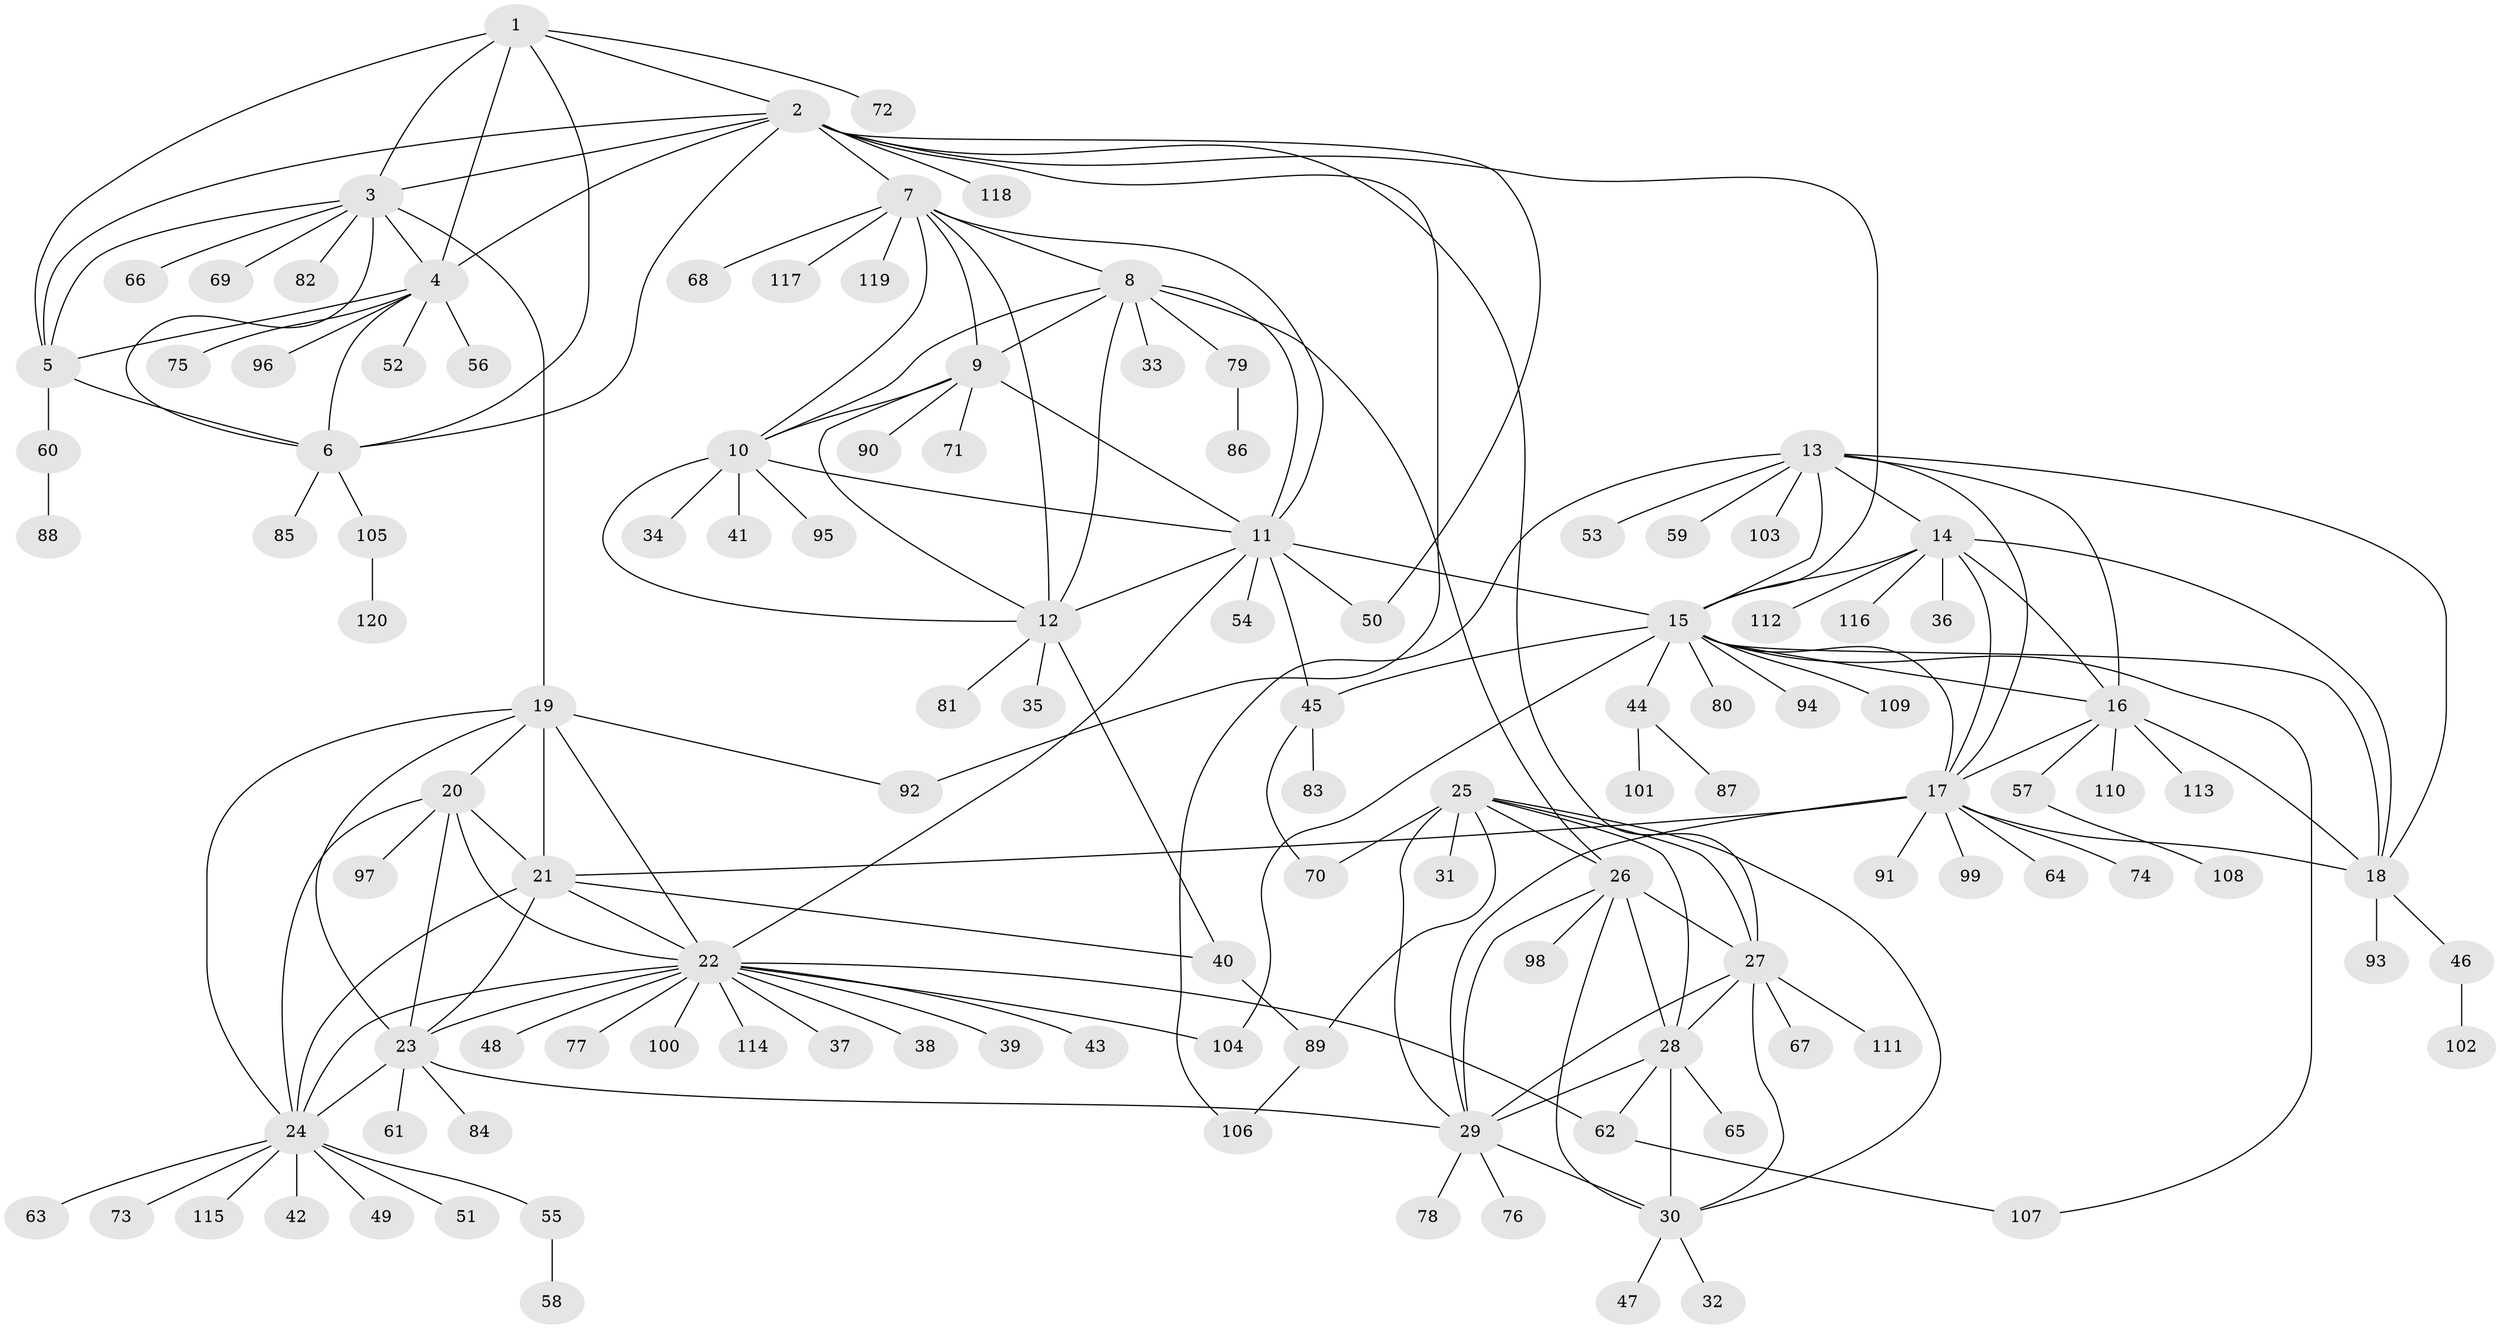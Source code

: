 // coarse degree distribution, {1: 0.6333333333333333, 10: 0.05, 2: 0.05, 4: 0.05, 12: 0.03333333333333333, 6: 0.016666666666666666, 3: 0.05, 7: 0.03333333333333333, 5: 0.03333333333333333, 8: 0.03333333333333333, 9: 0.016666666666666666}
// Generated by graph-tools (version 1.1) at 2025/37/03/04/25 23:37:36]
// undirected, 120 vertices, 185 edges
graph export_dot {
  node [color=gray90,style=filled];
  1;
  2;
  3;
  4;
  5;
  6;
  7;
  8;
  9;
  10;
  11;
  12;
  13;
  14;
  15;
  16;
  17;
  18;
  19;
  20;
  21;
  22;
  23;
  24;
  25;
  26;
  27;
  28;
  29;
  30;
  31;
  32;
  33;
  34;
  35;
  36;
  37;
  38;
  39;
  40;
  41;
  42;
  43;
  44;
  45;
  46;
  47;
  48;
  49;
  50;
  51;
  52;
  53;
  54;
  55;
  56;
  57;
  58;
  59;
  60;
  61;
  62;
  63;
  64;
  65;
  66;
  67;
  68;
  69;
  70;
  71;
  72;
  73;
  74;
  75;
  76;
  77;
  78;
  79;
  80;
  81;
  82;
  83;
  84;
  85;
  86;
  87;
  88;
  89;
  90;
  91;
  92;
  93;
  94;
  95;
  96;
  97;
  98;
  99;
  100;
  101;
  102;
  103;
  104;
  105;
  106;
  107;
  108;
  109;
  110;
  111;
  112;
  113;
  114;
  115;
  116;
  117;
  118;
  119;
  120;
  1 -- 2;
  1 -- 3;
  1 -- 4;
  1 -- 5;
  1 -- 6;
  1 -- 72;
  2 -- 3;
  2 -- 4;
  2 -- 5;
  2 -- 6;
  2 -- 7;
  2 -- 15;
  2 -- 27;
  2 -- 50;
  2 -- 92;
  2 -- 118;
  3 -- 4;
  3 -- 5;
  3 -- 6;
  3 -- 19;
  3 -- 66;
  3 -- 69;
  3 -- 82;
  4 -- 5;
  4 -- 6;
  4 -- 52;
  4 -- 56;
  4 -- 75;
  4 -- 96;
  5 -- 6;
  5 -- 60;
  6 -- 85;
  6 -- 105;
  7 -- 8;
  7 -- 9;
  7 -- 10;
  7 -- 11;
  7 -- 12;
  7 -- 68;
  7 -- 117;
  7 -- 119;
  8 -- 9;
  8 -- 10;
  8 -- 11;
  8 -- 12;
  8 -- 26;
  8 -- 33;
  8 -- 79;
  9 -- 10;
  9 -- 11;
  9 -- 12;
  9 -- 71;
  9 -- 90;
  10 -- 11;
  10 -- 12;
  10 -- 34;
  10 -- 41;
  10 -- 95;
  11 -- 12;
  11 -- 15;
  11 -- 22;
  11 -- 45;
  11 -- 50;
  11 -- 54;
  12 -- 35;
  12 -- 40;
  12 -- 81;
  13 -- 14;
  13 -- 15;
  13 -- 16;
  13 -- 17;
  13 -- 18;
  13 -- 53;
  13 -- 59;
  13 -- 103;
  13 -- 106;
  14 -- 15;
  14 -- 16;
  14 -- 17;
  14 -- 18;
  14 -- 36;
  14 -- 112;
  14 -- 116;
  15 -- 16;
  15 -- 17;
  15 -- 18;
  15 -- 44;
  15 -- 45;
  15 -- 80;
  15 -- 94;
  15 -- 104;
  15 -- 107;
  15 -- 109;
  16 -- 17;
  16 -- 18;
  16 -- 57;
  16 -- 110;
  16 -- 113;
  17 -- 18;
  17 -- 21;
  17 -- 29;
  17 -- 64;
  17 -- 74;
  17 -- 91;
  17 -- 99;
  18 -- 46;
  18 -- 93;
  19 -- 20;
  19 -- 21;
  19 -- 22;
  19 -- 23;
  19 -- 24;
  19 -- 92;
  20 -- 21;
  20 -- 22;
  20 -- 23;
  20 -- 24;
  20 -- 97;
  21 -- 22;
  21 -- 23;
  21 -- 24;
  21 -- 40;
  22 -- 23;
  22 -- 24;
  22 -- 37;
  22 -- 38;
  22 -- 39;
  22 -- 43;
  22 -- 48;
  22 -- 62;
  22 -- 77;
  22 -- 100;
  22 -- 104;
  22 -- 114;
  23 -- 24;
  23 -- 29;
  23 -- 61;
  23 -- 84;
  24 -- 42;
  24 -- 49;
  24 -- 51;
  24 -- 55;
  24 -- 63;
  24 -- 73;
  24 -- 115;
  25 -- 26;
  25 -- 27;
  25 -- 28;
  25 -- 29;
  25 -- 30;
  25 -- 31;
  25 -- 70;
  25 -- 89;
  26 -- 27;
  26 -- 28;
  26 -- 29;
  26 -- 30;
  26 -- 98;
  27 -- 28;
  27 -- 29;
  27 -- 30;
  27 -- 67;
  27 -- 111;
  28 -- 29;
  28 -- 30;
  28 -- 62;
  28 -- 65;
  29 -- 30;
  29 -- 76;
  29 -- 78;
  30 -- 32;
  30 -- 47;
  40 -- 89;
  44 -- 87;
  44 -- 101;
  45 -- 70;
  45 -- 83;
  46 -- 102;
  55 -- 58;
  57 -- 108;
  60 -- 88;
  62 -- 107;
  79 -- 86;
  89 -- 106;
  105 -- 120;
}
